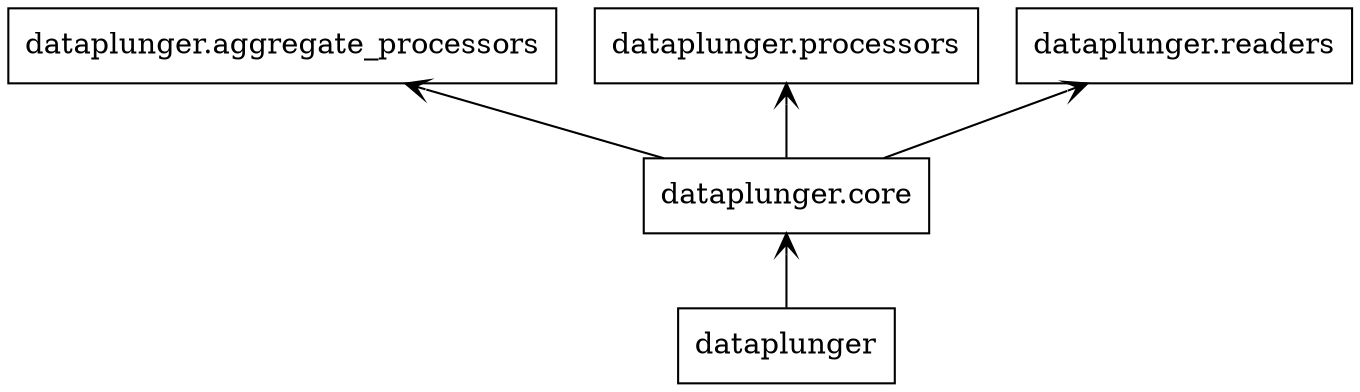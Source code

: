 digraph "packages_No_Name" {
charset="utf-8"
rankdir=BT
"0" [shape="box", label="dataplunger"];
"1" [shape="box", label="dataplunger.aggregate_processors"];
"2" [shape="box", label="dataplunger.core"];
"3" [shape="box", label="dataplunger.processors"];
"4" [shape="box", label="dataplunger.readers"];
"0" -> "2" [arrowtail="none", arrowhead="open"];
"2" -> "1" [arrowtail="none", arrowhead="open"];
"2" -> "3" [arrowtail="none", arrowhead="open"];
"2" -> "4" [arrowtail="none", arrowhead="open"];
}
